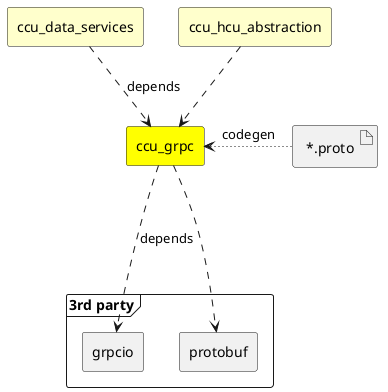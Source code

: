 @startuml Dependencies ccu_grpc
rectangle ccu_grpc #Yellow
rectangle ccu_data_services #BUSINESS
rectangle ccu_hcu_abstraction #BUSINESS
frame "3rd party" {
    rectangle grpcio
    rectangle protobuf
}
artifact " *.proto " as pb
ccu_data_services ..> ccu_grpc : depends
ccu_hcu_abstraction ..> ccu_grpc
ccu_grpc ...> grpcio  : depends
ccu_grpc ...> protobuf
ccu_grpc <-[dotted]right- pb : codegen
@enduml
